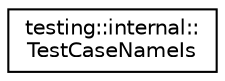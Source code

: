 digraph "Graphical Class Hierarchy"
{
  edge [fontname="Helvetica",fontsize="10",labelfontname="Helvetica",labelfontsize="10"];
  node [fontname="Helvetica",fontsize="10",shape=record];
  rankdir="LR";
  Node1 [label="testing::internal::\lTestCaseNameIs",height=0.2,width=0.4,color="black", fillcolor="white", style="filled",URL="$classtesting_1_1internal_1_1_test_case_name_is.html"];
}

